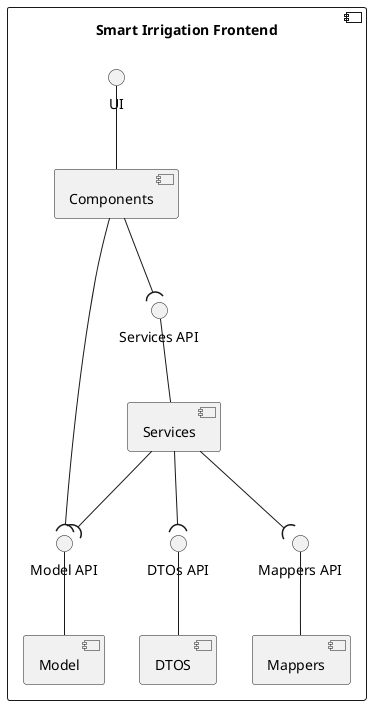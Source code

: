 @startuml logical-view-level3-smart-irrigation-frontend

skinparam Monochrome true

component "Smart Irrigation Frontend" {
    component "Components" as COMP
    component "DTOS" as DTO
    component "Mappers" as MAP
    component "Model" as MOD
    component "Services" as SERV

    interface "UI" as COMP_API
    interface "DTOs API" as DTO_API
    interface "Mappers API" as MAP_API
    interface "Model API" as MOD_API
    interface "Services API" as SERV_API

    COMP_API -- COMP
    DTO_API -- DTO
    MAP_API -- MAP
    MOD_API -- MOD
    SERV_API -- SERV

    SERV --( DTO_API

    COMP --( MOD_API
    SERV --( MOD_API
    SERV --( MAP_API
    COMP --( SERV_API
}

@enduml
